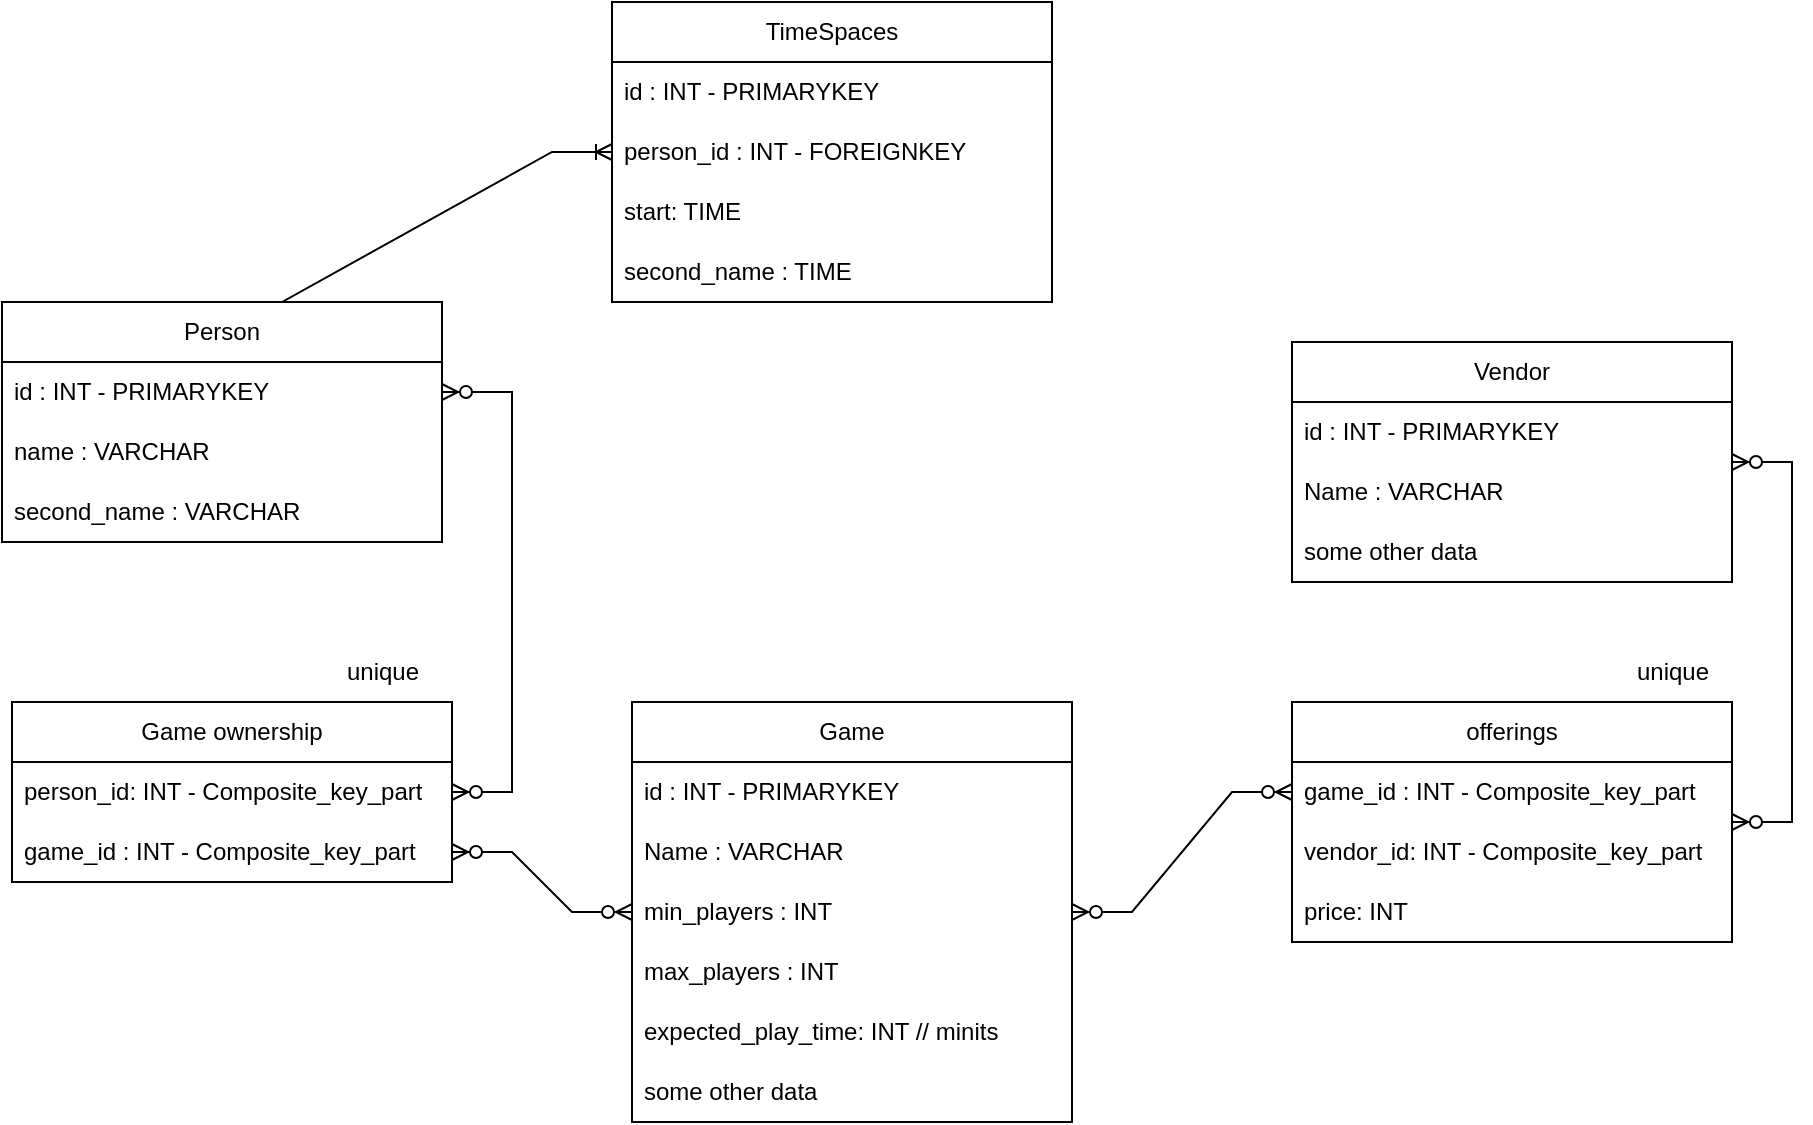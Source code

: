 <mxfile version="23.1.2" type="device">
  <diagram name="Page-1" id="51stWuU_vLL4BU9HbrBn">
    <mxGraphModel dx="1434" dy="790" grid="1" gridSize="10" guides="1" tooltips="1" connect="1" arrows="1" fold="1" page="1" pageScale="1" pageWidth="850" pageHeight="1100" math="0" shadow="0">
      <root>
        <mxCell id="0" />
        <mxCell id="1" parent="0" />
        <mxCell id="KUdrcZ4fDuPY467nLggb-2" value="Game" style="swimlane;fontStyle=0;childLayout=stackLayout;horizontal=1;startSize=30;horizontalStack=0;resizeParent=1;resizeParentMax=0;resizeLast=0;collapsible=1;marginBottom=0;whiteSpace=wrap;html=1;" vertex="1" parent="1">
          <mxGeometry x="370" y="350" width="220" height="210" as="geometry" />
        </mxCell>
        <mxCell id="KUdrcZ4fDuPY467nLggb-9" value="id : INT - PRIMARYKEY" style="text;strokeColor=none;fillColor=none;align=left;verticalAlign=middle;spacingLeft=4;spacingRight=4;overflow=hidden;points=[[0,0.5],[1,0.5]];portConstraint=eastwest;rotatable=0;whiteSpace=wrap;html=1;" vertex="1" parent="KUdrcZ4fDuPY467nLggb-2">
          <mxGeometry y="30" width="220" height="30" as="geometry" />
        </mxCell>
        <mxCell id="KUdrcZ4fDuPY467nLggb-3" value="Name : VARCHAR " style="text;strokeColor=none;fillColor=none;align=left;verticalAlign=middle;spacingLeft=4;spacingRight=4;overflow=hidden;points=[[0,0.5],[1,0.5]];portConstraint=eastwest;rotatable=0;whiteSpace=wrap;html=1;" vertex="1" parent="KUdrcZ4fDuPY467nLggb-2">
          <mxGeometry y="60" width="220" height="30" as="geometry" />
        </mxCell>
        <mxCell id="KUdrcZ4fDuPY467nLggb-4" value="min_players : INT" style="text;strokeColor=none;fillColor=none;align=left;verticalAlign=middle;spacingLeft=4;spacingRight=4;overflow=hidden;points=[[0,0.5],[1,0.5]];portConstraint=eastwest;rotatable=0;whiteSpace=wrap;html=1;" vertex="1" parent="KUdrcZ4fDuPY467nLggb-2">
          <mxGeometry y="90" width="220" height="30" as="geometry" />
        </mxCell>
        <mxCell id="KUdrcZ4fDuPY467nLggb-5" value="max_players : INT" style="text;strokeColor=none;fillColor=none;align=left;verticalAlign=middle;spacingLeft=4;spacingRight=4;overflow=hidden;points=[[0,0.5],[1,0.5]];portConstraint=eastwest;rotatable=0;whiteSpace=wrap;html=1;" vertex="1" parent="KUdrcZ4fDuPY467nLggb-2">
          <mxGeometry y="120" width="220" height="30" as="geometry" />
        </mxCell>
        <mxCell id="KUdrcZ4fDuPY467nLggb-7" value="expected_play_time: INT // minits" style="text;strokeColor=none;fillColor=none;align=left;verticalAlign=middle;spacingLeft=4;spacingRight=4;overflow=hidden;points=[[0,0.5],[1,0.5]];portConstraint=eastwest;rotatable=0;whiteSpace=wrap;html=1;" vertex="1" parent="KUdrcZ4fDuPY467nLggb-2">
          <mxGeometry y="150" width="220" height="30" as="geometry" />
        </mxCell>
        <mxCell id="KUdrcZ4fDuPY467nLggb-37" value="some other data" style="text;strokeColor=none;fillColor=none;align=left;verticalAlign=middle;spacingLeft=4;spacingRight=4;overflow=hidden;points=[[0,0.5],[1,0.5]];portConstraint=eastwest;rotatable=0;whiteSpace=wrap;html=1;" vertex="1" parent="KUdrcZ4fDuPY467nLggb-2">
          <mxGeometry y="180" width="220" height="30" as="geometry" />
        </mxCell>
        <mxCell id="KUdrcZ4fDuPY467nLggb-10" value="Person" style="swimlane;fontStyle=0;childLayout=stackLayout;horizontal=1;startSize=30;horizontalStack=0;resizeParent=1;resizeParentMax=0;resizeLast=0;collapsible=1;marginBottom=0;whiteSpace=wrap;html=1;" vertex="1" parent="1">
          <mxGeometry x="55" y="150" width="220" height="120" as="geometry" />
        </mxCell>
        <mxCell id="KUdrcZ4fDuPY467nLggb-11" value="id : INT - PRIMARYKEY" style="text;strokeColor=none;fillColor=none;align=left;verticalAlign=middle;spacingLeft=4;spacingRight=4;overflow=hidden;points=[[0,0.5],[1,0.5]];portConstraint=eastwest;rotatable=0;whiteSpace=wrap;html=1;" vertex="1" parent="KUdrcZ4fDuPY467nLggb-10">
          <mxGeometry y="30" width="220" height="30" as="geometry" />
        </mxCell>
        <mxCell id="KUdrcZ4fDuPY467nLggb-32" value="name : VARCHAR " style="text;strokeColor=none;fillColor=none;align=left;verticalAlign=middle;spacingLeft=4;spacingRight=4;overflow=hidden;points=[[0,0.5],[1,0.5]];portConstraint=eastwest;rotatable=0;whiteSpace=wrap;html=1;" vertex="1" parent="KUdrcZ4fDuPY467nLggb-10">
          <mxGeometry y="60" width="220" height="30" as="geometry" />
        </mxCell>
        <mxCell id="KUdrcZ4fDuPY467nLggb-12" value="second_name : VARCHAR " style="text;strokeColor=none;fillColor=none;align=left;verticalAlign=middle;spacingLeft=4;spacingRight=4;overflow=hidden;points=[[0,0.5],[1,0.5]];portConstraint=eastwest;rotatable=0;whiteSpace=wrap;html=1;" vertex="1" parent="KUdrcZ4fDuPY467nLggb-10">
          <mxGeometry y="90" width="220" height="30" as="geometry" />
        </mxCell>
        <mxCell id="KUdrcZ4fDuPY467nLggb-16" value="Vendor" style="swimlane;fontStyle=0;childLayout=stackLayout;horizontal=1;startSize=30;horizontalStack=0;resizeParent=1;resizeParentMax=0;resizeLast=0;collapsible=1;marginBottom=0;whiteSpace=wrap;html=1;" vertex="1" parent="1">
          <mxGeometry x="700" y="170" width="220" height="120" as="geometry" />
        </mxCell>
        <mxCell id="KUdrcZ4fDuPY467nLggb-17" value="id : INT - PRIMARYKEY" style="text;strokeColor=none;fillColor=none;align=left;verticalAlign=middle;spacingLeft=4;spacingRight=4;overflow=hidden;points=[[0,0.5],[1,0.5]];portConstraint=eastwest;rotatable=0;whiteSpace=wrap;html=1;" vertex="1" parent="KUdrcZ4fDuPY467nLggb-16">
          <mxGeometry y="30" width="220" height="30" as="geometry" />
        </mxCell>
        <mxCell id="KUdrcZ4fDuPY467nLggb-18" value="Name : VARCHAR " style="text;strokeColor=none;fillColor=none;align=left;verticalAlign=middle;spacingLeft=4;spacingRight=4;overflow=hidden;points=[[0,0.5],[1,0.5]];portConstraint=eastwest;rotatable=0;whiteSpace=wrap;html=1;" vertex="1" parent="KUdrcZ4fDuPY467nLggb-16">
          <mxGeometry y="60" width="220" height="30" as="geometry" />
        </mxCell>
        <mxCell id="KUdrcZ4fDuPY467nLggb-21" value="some other data" style="text;strokeColor=none;fillColor=none;align=left;verticalAlign=middle;spacingLeft=4;spacingRight=4;overflow=hidden;points=[[0,0.5],[1,0.5]];portConstraint=eastwest;rotatable=0;whiteSpace=wrap;html=1;" vertex="1" parent="KUdrcZ4fDuPY467nLggb-16">
          <mxGeometry y="90" width="220" height="30" as="geometry" />
        </mxCell>
        <mxCell id="KUdrcZ4fDuPY467nLggb-22" value="Game ownership" style="swimlane;fontStyle=0;childLayout=stackLayout;horizontal=1;startSize=30;horizontalStack=0;resizeParent=1;resizeParentMax=0;resizeLast=0;collapsible=1;marginBottom=0;whiteSpace=wrap;html=1;" vertex="1" parent="1">
          <mxGeometry x="60" y="350" width="220" height="90" as="geometry" />
        </mxCell>
        <mxCell id="KUdrcZ4fDuPY467nLggb-24" value="person_id: INT  - Composite_key_part" style="text;strokeColor=none;fillColor=none;align=left;verticalAlign=middle;spacingLeft=4;spacingRight=4;overflow=hidden;points=[[0,0.5],[1,0.5]];portConstraint=eastwest;rotatable=0;whiteSpace=wrap;html=1;" vertex="1" parent="KUdrcZ4fDuPY467nLggb-22">
          <mxGeometry y="30" width="220" height="30" as="geometry" />
        </mxCell>
        <mxCell id="KUdrcZ4fDuPY467nLggb-23" value="game_id : INT  - Composite_key_part" style="text;strokeColor=none;fillColor=none;align=left;verticalAlign=middle;spacingLeft=4;spacingRight=4;overflow=hidden;points=[[0,0.5],[1,0.5]];portConstraint=eastwest;rotatable=0;whiteSpace=wrap;html=1;" vertex="1" parent="KUdrcZ4fDuPY467nLggb-22">
          <mxGeometry y="60" width="220" height="30" as="geometry" />
        </mxCell>
        <mxCell id="KUdrcZ4fDuPY467nLggb-25" value="offerings" style="swimlane;fontStyle=0;childLayout=stackLayout;horizontal=1;startSize=30;horizontalStack=0;resizeParent=1;resizeParentMax=0;resizeLast=0;collapsible=1;marginBottom=0;whiteSpace=wrap;html=1;" vertex="1" parent="1">
          <mxGeometry x="700" y="350" width="220" height="120" as="geometry" />
        </mxCell>
        <mxCell id="KUdrcZ4fDuPY467nLggb-26" value="game_id : INT - Composite_key_part" style="text;strokeColor=none;fillColor=none;align=left;verticalAlign=middle;spacingLeft=4;spacingRight=4;overflow=hidden;points=[[0,0.5],[1,0.5]];portConstraint=eastwest;rotatable=0;whiteSpace=wrap;html=1;" vertex="1" parent="KUdrcZ4fDuPY467nLggb-25">
          <mxGeometry y="30" width="220" height="30" as="geometry" />
        </mxCell>
        <mxCell id="KUdrcZ4fDuPY467nLggb-27" value="vendor_id: INT - Composite_key_part " style="text;strokeColor=none;fillColor=none;align=left;verticalAlign=middle;spacingLeft=4;spacingRight=4;overflow=hidden;points=[[0,0.5],[1,0.5]];portConstraint=eastwest;rotatable=0;whiteSpace=wrap;html=1;" vertex="1" parent="KUdrcZ4fDuPY467nLggb-25">
          <mxGeometry y="60" width="220" height="30" as="geometry" />
        </mxCell>
        <mxCell id="KUdrcZ4fDuPY467nLggb-31" value="price: INT&amp;nbsp; " style="text;strokeColor=none;fillColor=none;align=left;verticalAlign=middle;spacingLeft=4;spacingRight=4;overflow=hidden;points=[[0,0.5],[1,0.5]];portConstraint=eastwest;rotatable=0;whiteSpace=wrap;html=1;" vertex="1" parent="KUdrcZ4fDuPY467nLggb-25">
          <mxGeometry y="90" width="220" height="30" as="geometry" />
        </mxCell>
        <mxCell id="KUdrcZ4fDuPY467nLggb-33" value="TimeSpaces" style="swimlane;fontStyle=0;childLayout=stackLayout;horizontal=1;startSize=30;horizontalStack=0;resizeParent=1;resizeParentMax=0;resizeLast=0;collapsible=1;marginBottom=0;whiteSpace=wrap;html=1;" vertex="1" parent="1">
          <mxGeometry x="360" width="220" height="150" as="geometry" />
        </mxCell>
        <mxCell id="KUdrcZ4fDuPY467nLggb-34" value="id : INT - PRIMARYKEY" style="text;strokeColor=none;fillColor=none;align=left;verticalAlign=middle;spacingLeft=4;spacingRight=4;overflow=hidden;points=[[0,0.5],[1,0.5]];portConstraint=eastwest;rotatable=0;whiteSpace=wrap;html=1;" vertex="1" parent="KUdrcZ4fDuPY467nLggb-33">
          <mxGeometry y="30" width="220" height="30" as="geometry" />
        </mxCell>
        <mxCell id="KUdrcZ4fDuPY467nLggb-38" value="person_id : INT - FOREIGNKEY" style="text;strokeColor=none;fillColor=none;align=left;verticalAlign=middle;spacingLeft=4;spacingRight=4;overflow=hidden;points=[[0,0.5],[1,0.5]];portConstraint=eastwest;rotatable=0;whiteSpace=wrap;html=1;" vertex="1" parent="KUdrcZ4fDuPY467nLggb-33">
          <mxGeometry y="60" width="220" height="30" as="geometry" />
        </mxCell>
        <mxCell id="KUdrcZ4fDuPY467nLggb-35" value="start: TIME" style="text;strokeColor=none;fillColor=none;align=left;verticalAlign=middle;spacingLeft=4;spacingRight=4;overflow=hidden;points=[[0,0.5],[1,0.5]];portConstraint=eastwest;rotatable=0;whiteSpace=wrap;html=1;" vertex="1" parent="KUdrcZ4fDuPY467nLggb-33">
          <mxGeometry y="90" width="220" height="30" as="geometry" />
        </mxCell>
        <mxCell id="KUdrcZ4fDuPY467nLggb-36" value="second_name : TIME " style="text;strokeColor=none;fillColor=none;align=left;verticalAlign=middle;spacingLeft=4;spacingRight=4;overflow=hidden;points=[[0,0.5],[1,0.5]];portConstraint=eastwest;rotatable=0;whiteSpace=wrap;html=1;" vertex="1" parent="KUdrcZ4fDuPY467nLggb-33">
          <mxGeometry y="120" width="220" height="30" as="geometry" />
        </mxCell>
        <mxCell id="KUdrcZ4fDuPY467nLggb-41" value="" style="edgeStyle=entityRelationEdgeStyle;fontSize=12;html=1;endArrow=ERzeroToMany;endFill=1;startArrow=ERzeroToMany;rounded=0;" edge="1" parent="1" source="KUdrcZ4fDuPY467nLggb-24" target="KUdrcZ4fDuPY467nLggb-11">
          <mxGeometry width="100" height="100" relative="1" as="geometry">
            <mxPoint x="240" y="310" as="sourcePoint" />
            <mxPoint x="350" y="70" as="targetPoint" />
          </mxGeometry>
        </mxCell>
        <mxCell id="KUdrcZ4fDuPY467nLggb-43" value="" style="edgeStyle=entityRelationEdgeStyle;fontSize=12;html=1;endArrow=ERzeroToMany;endFill=1;startArrow=ERzeroToMany;rounded=0;" edge="1" parent="1" source="KUdrcZ4fDuPY467nLggb-23" target="KUdrcZ4fDuPY467nLggb-2">
          <mxGeometry width="100" height="100" relative="1" as="geometry">
            <mxPoint x="300" y="460" as="sourcePoint" />
            <mxPoint x="290" y="120" as="targetPoint" />
          </mxGeometry>
        </mxCell>
        <mxCell id="KUdrcZ4fDuPY467nLggb-44" value="unique" style="text;html=1;align=center;verticalAlign=middle;resizable=0;points=[];autosize=1;strokeColor=none;fillColor=none;" vertex="1" parent="1">
          <mxGeometry x="215" y="320" width="60" height="30" as="geometry" />
        </mxCell>
        <mxCell id="KUdrcZ4fDuPY467nLggb-45" value="unique" style="text;html=1;align=center;verticalAlign=middle;resizable=0;points=[];autosize=1;strokeColor=none;fillColor=none;" vertex="1" parent="1">
          <mxGeometry x="860" y="320" width="60" height="30" as="geometry" />
        </mxCell>
        <mxCell id="KUdrcZ4fDuPY467nLggb-46" value="" style="edgeStyle=entityRelationEdgeStyle;fontSize=12;html=1;endArrow=ERzeroToMany;endFill=1;startArrow=ERzeroToMany;rounded=0;" edge="1" parent="1" source="KUdrcZ4fDuPY467nLggb-2" target="KUdrcZ4fDuPY467nLggb-26">
          <mxGeometry width="100" height="100" relative="1" as="geometry">
            <mxPoint x="290" y="435" as="sourcePoint" />
            <mxPoint x="380" y="465" as="targetPoint" />
            <Array as="points">
              <mxPoint x="710" y="540" />
            </Array>
          </mxGeometry>
        </mxCell>
        <mxCell id="KUdrcZ4fDuPY467nLggb-47" value="" style="edgeStyle=entityRelationEdgeStyle;fontSize=12;html=1;endArrow=ERzeroToMany;endFill=1;startArrow=ERzeroToMany;rounded=0;" edge="1" parent="1" source="KUdrcZ4fDuPY467nLggb-25" target="KUdrcZ4fDuPY467nLggb-16">
          <mxGeometry width="100" height="100" relative="1" as="geometry">
            <mxPoint x="600" y="465" as="sourcePoint" />
            <mxPoint x="710" y="405" as="targetPoint" />
            <Array as="points">
              <mxPoint x="720" y="550" />
            </Array>
          </mxGeometry>
        </mxCell>
        <mxCell id="KUdrcZ4fDuPY467nLggb-48" value="" style="edgeStyle=entityRelationEdgeStyle;fontSize=12;html=1;endArrow=ERoneToMany;rounded=0;exitX=0.5;exitY=0;exitDx=0;exitDy=0;" edge="1" parent="1" source="KUdrcZ4fDuPY467nLggb-10" target="KUdrcZ4fDuPY467nLggb-33">
          <mxGeometry width="100" height="100" relative="1" as="geometry">
            <mxPoint x="390" y="370" as="sourcePoint" />
            <mxPoint x="490" y="270" as="targetPoint" />
            <Array as="points">
              <mxPoint x="150" y="160" />
              <mxPoint x="170" y="70" />
              <mxPoint x="130" y="110" />
              <mxPoint x="200" y="100" />
              <mxPoint x="160" y="80" />
            </Array>
          </mxGeometry>
        </mxCell>
      </root>
    </mxGraphModel>
  </diagram>
</mxfile>

